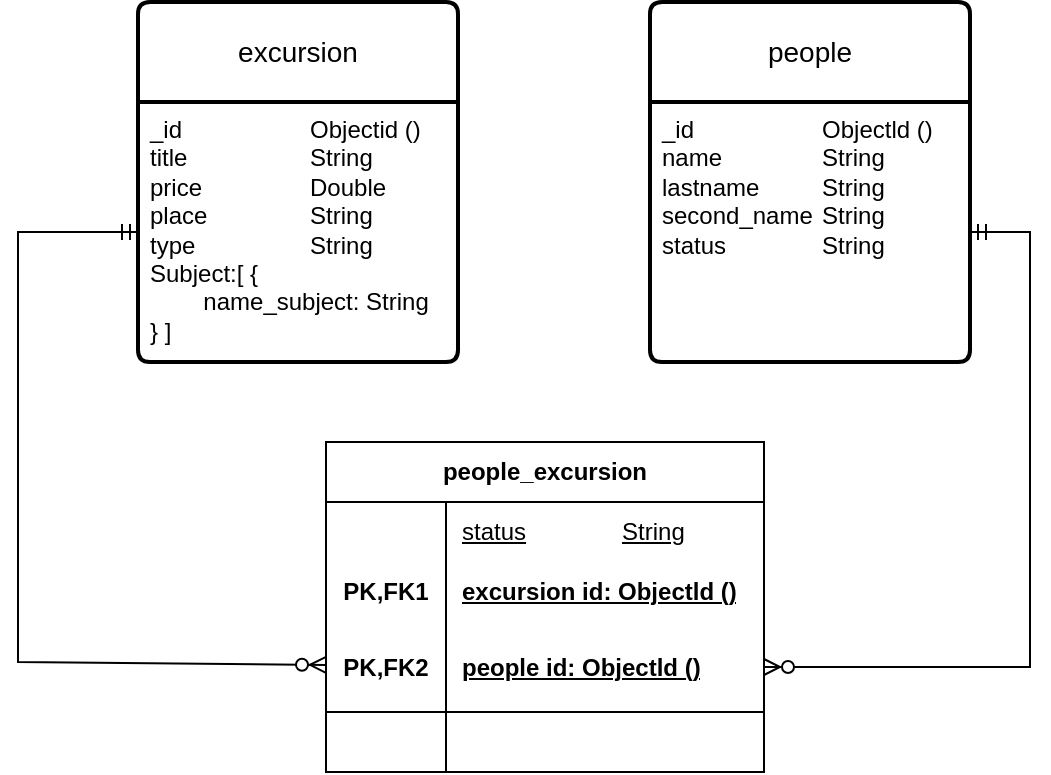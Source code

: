 <mxfile version="24.3.1" type="device">
  <diagram name="Страница — 1" id="prfE-U-yUHGZf0_abPLk">
    <mxGraphModel dx="1195" dy="682" grid="1" gridSize="10" guides="1" tooltips="1" connect="1" arrows="1" fold="1" page="1" pageScale="1" pageWidth="827" pageHeight="1169" math="0" shadow="0">
      <root>
        <mxCell id="0" />
        <mxCell id="1" parent="0" />
        <mxCell id="5y851m06CVD-zMlV4syq-1" value="excursion" style="swimlane;childLayout=stackLayout;horizontal=1;startSize=50;horizontalStack=0;rounded=1;fontSize=14;fontStyle=0;strokeWidth=2;resizeParent=0;resizeLast=1;shadow=0;dashed=0;align=center;arcSize=4;whiteSpace=wrap;html=1;" parent="1" vertex="1">
          <mxGeometry x="210" y="180" width="160" height="180" as="geometry" />
        </mxCell>
        <mxCell id="5y851m06CVD-zMlV4syq-2" value="_id &lt;span style=&quot;white-space: pre;&quot;&gt;&#x9;&lt;/span&gt;&lt;span style=&quot;white-space: pre;&quot;&gt;&#x9;&lt;/span&gt;&lt;span style=&quot;white-space: pre;&quot;&gt;&#x9;&lt;/span&gt;Objectid ()&lt;div&gt;title &lt;span style=&quot;white-space: pre;&quot;&gt;&#x9;&lt;/span&gt;&lt;span style=&quot;white-space: pre;&quot;&gt;&#x9;&lt;/span&gt;&lt;span style=&quot;white-space: pre;&quot;&gt;&#x9;&lt;/span&gt;String&lt;/div&gt;&lt;div&gt;price &lt;span style=&quot;white-space: pre;&quot;&gt;&#x9;&lt;/span&gt;&lt;span style=&quot;white-space: pre;&quot;&gt;&#x9;&lt;/span&gt;Double&lt;/div&gt;&lt;div&gt;place &lt;span style=&quot;white-space: pre;&quot;&gt;&#x9;&lt;/span&gt;&lt;span style=&quot;white-space: pre;&quot;&gt;&#x9;&lt;/span&gt;String&lt;/div&gt;&lt;div&gt;type &lt;span style=&quot;white-space: pre;&quot;&gt;&#x9;&lt;/span&gt;&lt;span style=&quot;white-space: pre;&quot;&gt;&#x9;&lt;/span&gt;String&lt;/div&gt;&lt;div&gt;Subject:[ {&lt;/div&gt;&lt;div&gt;&lt;span style=&quot;white-space: pre;&quot;&gt;&#x9;&lt;/span&gt;name_subject: String&lt;br&gt;&lt;/div&gt;&lt;div&gt;} ]&lt;/div&gt;" style="align=left;strokeColor=none;fillColor=none;spacingLeft=4;fontSize=12;verticalAlign=top;resizable=0;rotatable=0;part=1;html=1;" parent="5y851m06CVD-zMlV4syq-1" vertex="1">
          <mxGeometry y="50" width="160" height="130" as="geometry" />
        </mxCell>
        <mxCell id="5y851m06CVD-zMlV4syq-3" value="people" style="swimlane;childLayout=stackLayout;horizontal=1;startSize=50;horizontalStack=0;rounded=1;fontSize=14;fontStyle=0;strokeWidth=2;resizeParent=0;resizeLast=1;shadow=0;dashed=0;align=center;arcSize=4;whiteSpace=wrap;html=1;" parent="1" vertex="1">
          <mxGeometry x="466" y="180" width="160" height="180" as="geometry" />
        </mxCell>
        <mxCell id="5y851m06CVD-zMlV4syq-4" value="_id &lt;span style=&quot;white-space: pre;&quot;&gt;&#x9;&lt;/span&gt;&lt;span style=&quot;white-space: pre;&quot;&gt;&#x9;&lt;/span&gt;&lt;span style=&quot;white-space: pre;&quot;&gt;&#x9;&lt;/span&gt;Objectld ()&lt;div&gt;name&amp;nbsp;&lt;span style=&quot;white-space: pre;&quot;&gt;&#x9;&lt;/span&gt;&lt;span style=&quot;white-space: pre;&quot;&gt;&#x9;&lt;/span&gt;String&lt;/div&gt;&lt;div&gt;lastname&amp;nbsp;&lt;span style=&quot;white-space: pre;&quot;&gt;&#x9;&lt;/span&gt;String&lt;/div&gt;&lt;div&gt;second_name&lt;span style=&quot;white-space: pre;&quot;&gt;&#x9;&lt;/span&gt;String&lt;/div&gt;&lt;div&gt;status&lt;span style=&quot;white-space: pre;&quot;&gt;&#x9;&lt;/span&gt;&lt;span style=&quot;white-space: pre;&quot;&gt;&#x9;&lt;/span&gt;String&lt;/div&gt;" style="align=left;strokeColor=none;fillColor=none;spacingLeft=4;fontSize=12;verticalAlign=top;resizable=0;rotatable=0;part=1;html=1;" parent="5y851m06CVD-zMlV4syq-3" vertex="1">
          <mxGeometry y="50" width="160" height="130" as="geometry" />
        </mxCell>
        <mxCell id="5y851m06CVD-zMlV4syq-5" value="people_excursion" style="shape=table;startSize=30;container=1;collapsible=1;childLayout=tableLayout;fixedRows=1;rowLines=0;fontStyle=1;align=center;resizeLast=1;html=1;whiteSpace=wrap;" parent="1" vertex="1">
          <mxGeometry x="304" y="400" width="219" height="165" as="geometry">
            <mxRectangle x="301" y="425" width="130" height="30" as="alternateBounds" />
          </mxGeometry>
        </mxCell>
        <mxCell id="RjhNthTozbQKBdHWX9Ck-11" style="shape=tableRow;horizontal=0;startSize=0;swimlaneHead=0;swimlaneBody=0;fillColor=none;collapsible=0;dropTarget=0;points=[[0,0.5],[1,0.5]];portConstraint=eastwest;top=0;left=0;right=0;bottom=0;html=1;" vertex="1" parent="5y851m06CVD-zMlV4syq-5">
          <mxGeometry y="30" width="219" height="30" as="geometry" />
        </mxCell>
        <mxCell id="RjhNthTozbQKBdHWX9Ck-12" style="shape=partialRectangle;connectable=0;fillColor=none;top=0;left=0;bottom=0;right=0;fontStyle=1;overflow=hidden;html=1;whiteSpace=wrap;" vertex="1" parent="RjhNthTozbQKBdHWX9Ck-11">
          <mxGeometry width="60" height="30" as="geometry">
            <mxRectangle width="60" height="30" as="alternateBounds" />
          </mxGeometry>
        </mxCell>
        <mxCell id="RjhNthTozbQKBdHWX9Ck-13" value="&lt;span style=&quot;font-weight: 400; text-wrap: nowrap;&quot;&gt;status&lt;/span&gt;&lt;span style=&quot;font-weight: 400; white-space: pre;&quot;&gt;&#x9;&lt;/span&gt;&lt;span style=&quot;font-weight: 400; white-space: pre;&quot;&gt;&#x9;&lt;/span&gt;&lt;span style=&quot;font-weight: 400; text-wrap: nowrap;&quot;&gt;String&lt;/span&gt;" style="shape=partialRectangle;connectable=0;fillColor=none;top=0;left=0;bottom=0;right=0;align=left;spacingLeft=6;fontStyle=5;overflow=hidden;html=1;whiteSpace=wrap;" vertex="1" parent="RjhNthTozbQKBdHWX9Ck-11">
          <mxGeometry x="60" width="159" height="30" as="geometry">
            <mxRectangle width="159" height="30" as="alternateBounds" />
          </mxGeometry>
        </mxCell>
        <mxCell id="5y851m06CVD-zMlV4syq-6" value="" style="shape=tableRow;horizontal=0;startSize=0;swimlaneHead=0;swimlaneBody=0;fillColor=none;collapsible=0;dropTarget=0;points=[[0,0.5],[1,0.5]];portConstraint=eastwest;top=0;left=0;right=0;bottom=0;html=1;" parent="5y851m06CVD-zMlV4syq-5" vertex="1">
          <mxGeometry y="60" width="219" height="30" as="geometry" />
        </mxCell>
        <mxCell id="5y851m06CVD-zMlV4syq-7" value="PK,FK1" style="shape=partialRectangle;connectable=0;fillColor=none;top=0;left=0;bottom=0;right=0;fontStyle=1;overflow=hidden;html=1;whiteSpace=wrap;" parent="5y851m06CVD-zMlV4syq-6" vertex="1">
          <mxGeometry width="60" height="30" as="geometry">
            <mxRectangle width="60" height="30" as="alternateBounds" />
          </mxGeometry>
        </mxCell>
        <mxCell id="5y851m06CVD-zMlV4syq-8" value="excursion id: Objectld ()" style="shape=partialRectangle;connectable=0;fillColor=none;top=0;left=0;bottom=0;right=0;align=left;spacingLeft=6;fontStyle=5;overflow=hidden;html=1;whiteSpace=wrap;" parent="5y851m06CVD-zMlV4syq-6" vertex="1">
          <mxGeometry x="60" width="159" height="30" as="geometry">
            <mxRectangle width="159" height="30" as="alternateBounds" />
          </mxGeometry>
        </mxCell>
        <mxCell id="5y851m06CVD-zMlV4syq-9" value="" style="shape=tableRow;horizontal=0;startSize=0;swimlaneHead=0;swimlaneBody=0;fillColor=none;collapsible=0;dropTarget=0;points=[[0,0.5],[1,0.5]];portConstraint=eastwest;top=0;left=0;right=0;bottom=1;html=1;" parent="5y851m06CVD-zMlV4syq-5" vertex="1">
          <mxGeometry y="90" width="219" height="45" as="geometry" />
        </mxCell>
        <mxCell id="5y851m06CVD-zMlV4syq-10" value="PK,FK2" style="shape=partialRectangle;connectable=0;fillColor=none;top=0;left=0;bottom=0;right=0;fontStyle=1;overflow=hidden;html=1;whiteSpace=wrap;" parent="5y851m06CVD-zMlV4syq-9" vertex="1">
          <mxGeometry width="60" height="45" as="geometry">
            <mxRectangle width="60" height="45" as="alternateBounds" />
          </mxGeometry>
        </mxCell>
        <mxCell id="5y851m06CVD-zMlV4syq-11" value="people id: Objectld ()" style="shape=partialRectangle;connectable=0;fillColor=none;top=0;left=0;bottom=0;right=0;align=left;spacingLeft=6;fontStyle=5;overflow=hidden;html=1;whiteSpace=wrap;" parent="5y851m06CVD-zMlV4syq-9" vertex="1">
          <mxGeometry x="60" width="159" height="45" as="geometry">
            <mxRectangle width="159" height="45" as="alternateBounds" />
          </mxGeometry>
        </mxCell>
        <mxCell id="5y851m06CVD-zMlV4syq-12" value="" style="shape=tableRow;horizontal=0;startSize=0;swimlaneHead=0;swimlaneBody=0;fillColor=none;collapsible=0;dropTarget=0;points=[[0,0.5],[1,0.5]];portConstraint=eastwest;top=0;left=0;right=0;bottom=0;html=1;" parent="5y851m06CVD-zMlV4syq-5" vertex="1">
          <mxGeometry y="135" width="219" height="30" as="geometry" />
        </mxCell>
        <mxCell id="5y851m06CVD-zMlV4syq-13" value="" style="shape=partialRectangle;connectable=0;fillColor=none;top=0;left=0;bottom=0;right=0;editable=1;overflow=hidden;html=1;whiteSpace=wrap;" parent="5y851m06CVD-zMlV4syq-12" vertex="1">
          <mxGeometry width="60" height="30" as="geometry">
            <mxRectangle width="60" height="30" as="alternateBounds" />
          </mxGeometry>
        </mxCell>
        <mxCell id="5y851m06CVD-zMlV4syq-14" value="" style="shape=partialRectangle;connectable=0;fillColor=none;top=0;left=0;bottom=0;right=0;align=left;spacingLeft=6;overflow=hidden;html=1;whiteSpace=wrap;" parent="5y851m06CVD-zMlV4syq-12" vertex="1">
          <mxGeometry x="60" width="159" height="30" as="geometry">
            <mxRectangle width="159" height="30" as="alternateBounds" />
          </mxGeometry>
        </mxCell>
        <mxCell id="5y851m06CVD-zMlV4syq-18" value="" style="edgeStyle=entityRelationEdgeStyle;fontSize=12;html=1;endArrow=ERzeroToMany;startArrow=ERmandOne;rounded=0;" parent="1" source="5y851m06CVD-zMlV4syq-4" target="5y851m06CVD-zMlV4syq-9" edge="1">
          <mxGeometry width="100" height="100" relative="1" as="geometry">
            <mxPoint x="590" y="480" as="sourcePoint" />
            <mxPoint x="690" y="380" as="targetPoint" />
          </mxGeometry>
        </mxCell>
        <mxCell id="5y851m06CVD-zMlV4syq-21" value="" style="fontSize=12;html=1;endArrow=ERzeroToMany;startArrow=ERmandOne;rounded=0;exitX=0;exitY=0.5;exitDx=0;exitDy=0;" parent="1" source="5y851m06CVD-zMlV4syq-2" target="5y851m06CVD-zMlV4syq-9" edge="1">
          <mxGeometry width="100" height="100" relative="1" as="geometry">
            <mxPoint x="200" y="280" as="sourcePoint" />
            <mxPoint x="170" y="360" as="targetPoint" />
            <Array as="points">
              <mxPoint x="180" y="295" />
              <mxPoint x="150" y="295" />
              <mxPoint x="150" y="510" />
            </Array>
          </mxGeometry>
        </mxCell>
      </root>
    </mxGraphModel>
  </diagram>
</mxfile>
